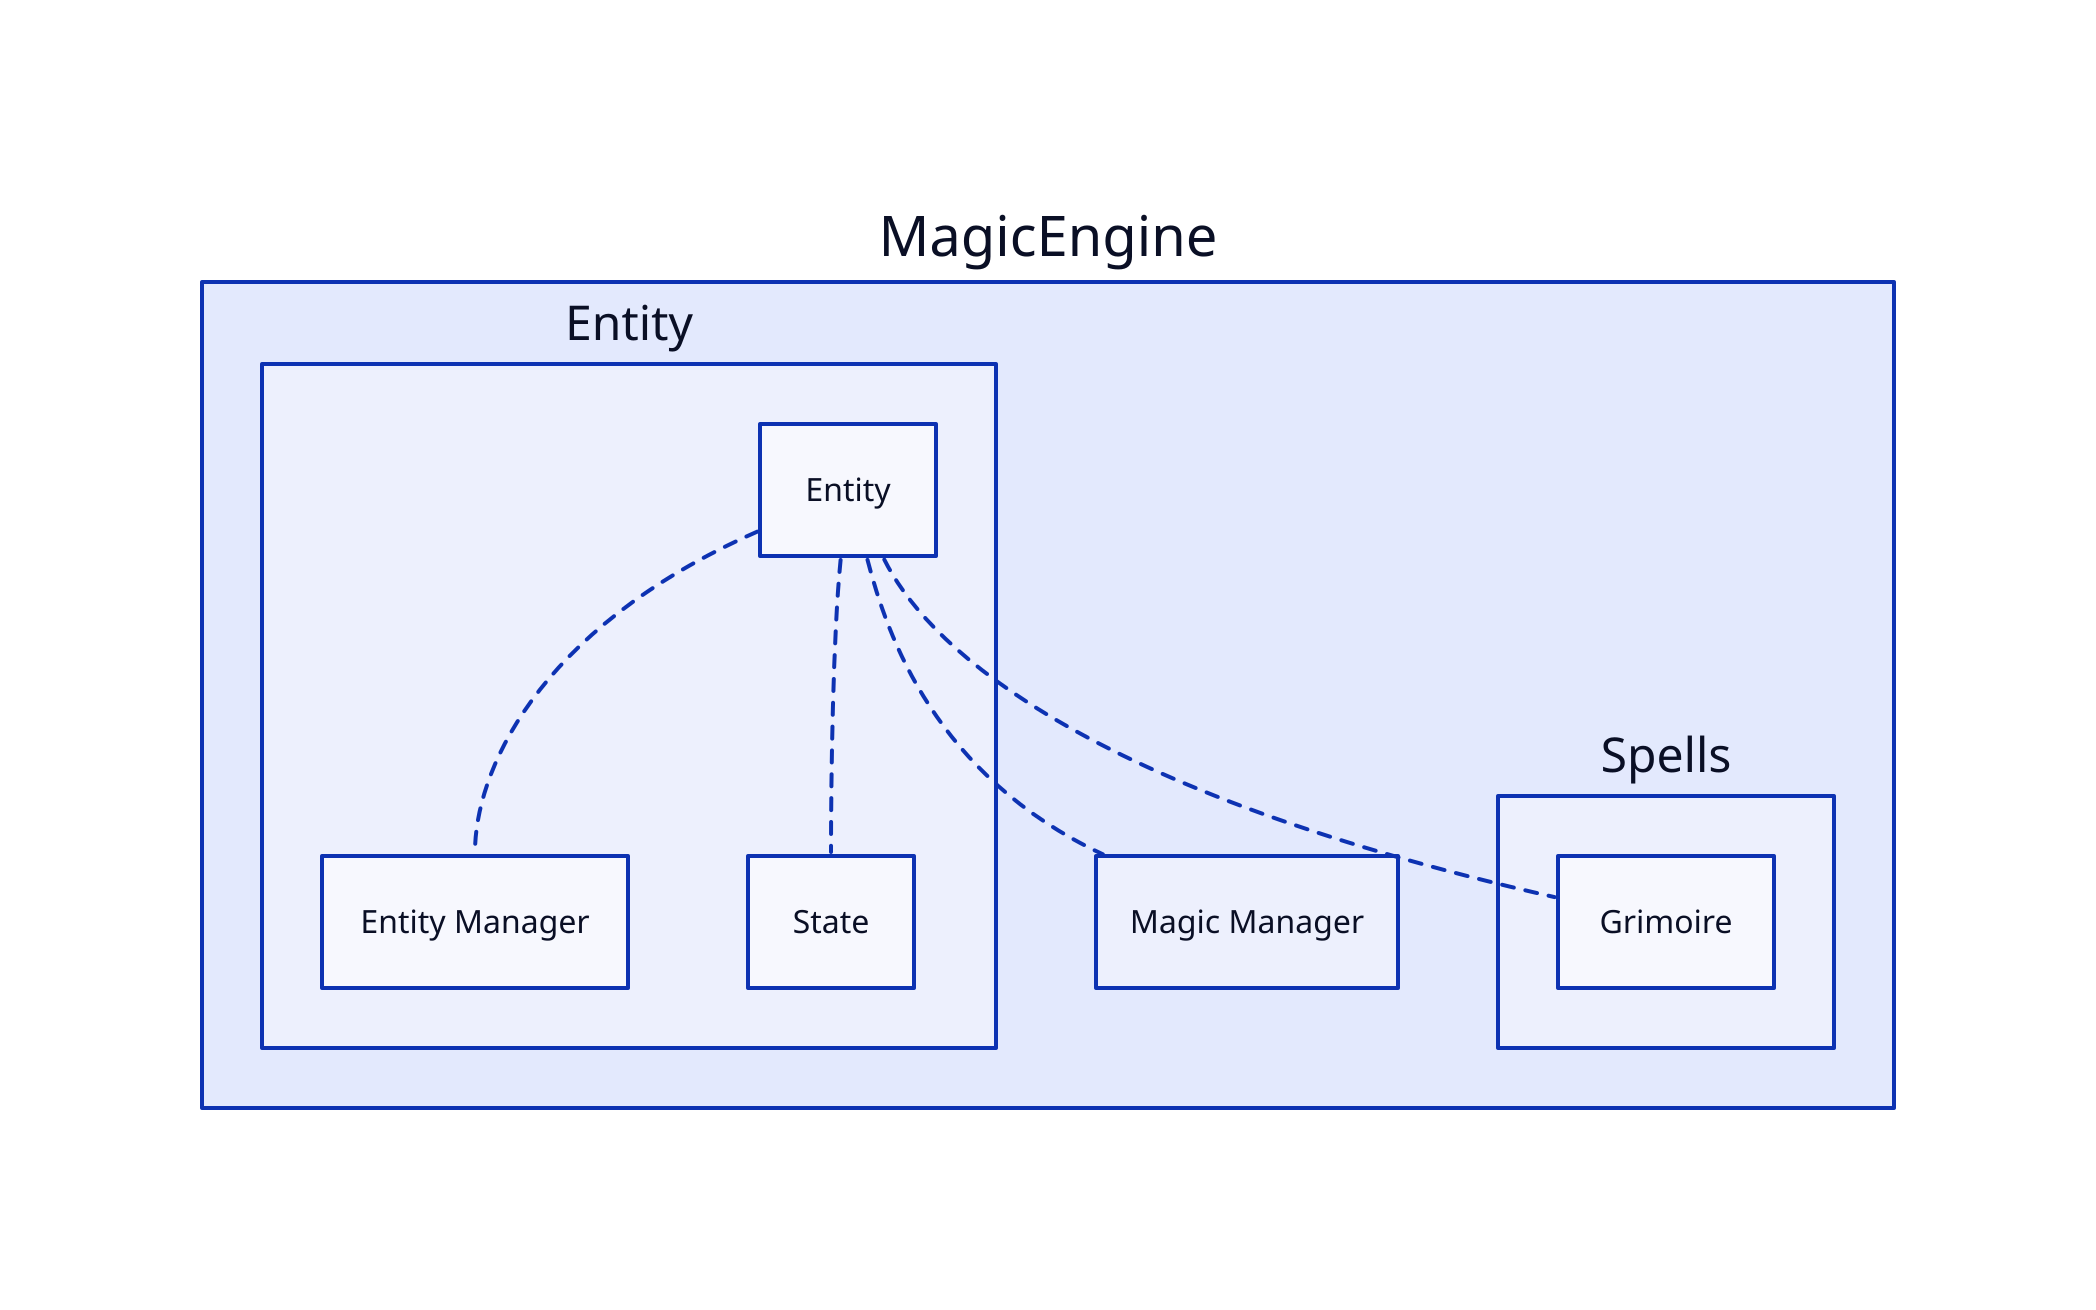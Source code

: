 # Nodes :
MagicEngine: {
    Entity: {
        EntityManager: Entity Manager
        State: State
        Entity: Entity
    }
    Spells: {
        Grimoire: Grimoire
    }
    MagicManager: Magic Manager
}

# Links :
MagicEngine.Entity.Entity -- MagicEngine.Entity.EntityManager: {style.stroke-dash: 3}
MagicEngine.Entity.Entity -- MagicEngine.Entity.State: {style.stroke-dash: 3}
MagicEngine.Entity.Entity -- MagicEngine.Spells.Grimoire: {style.stroke-dash: 3}
MagicEngine.Entity.Entity -- MagicEngine.MagicManager: {style.stroke-dash: 3}
